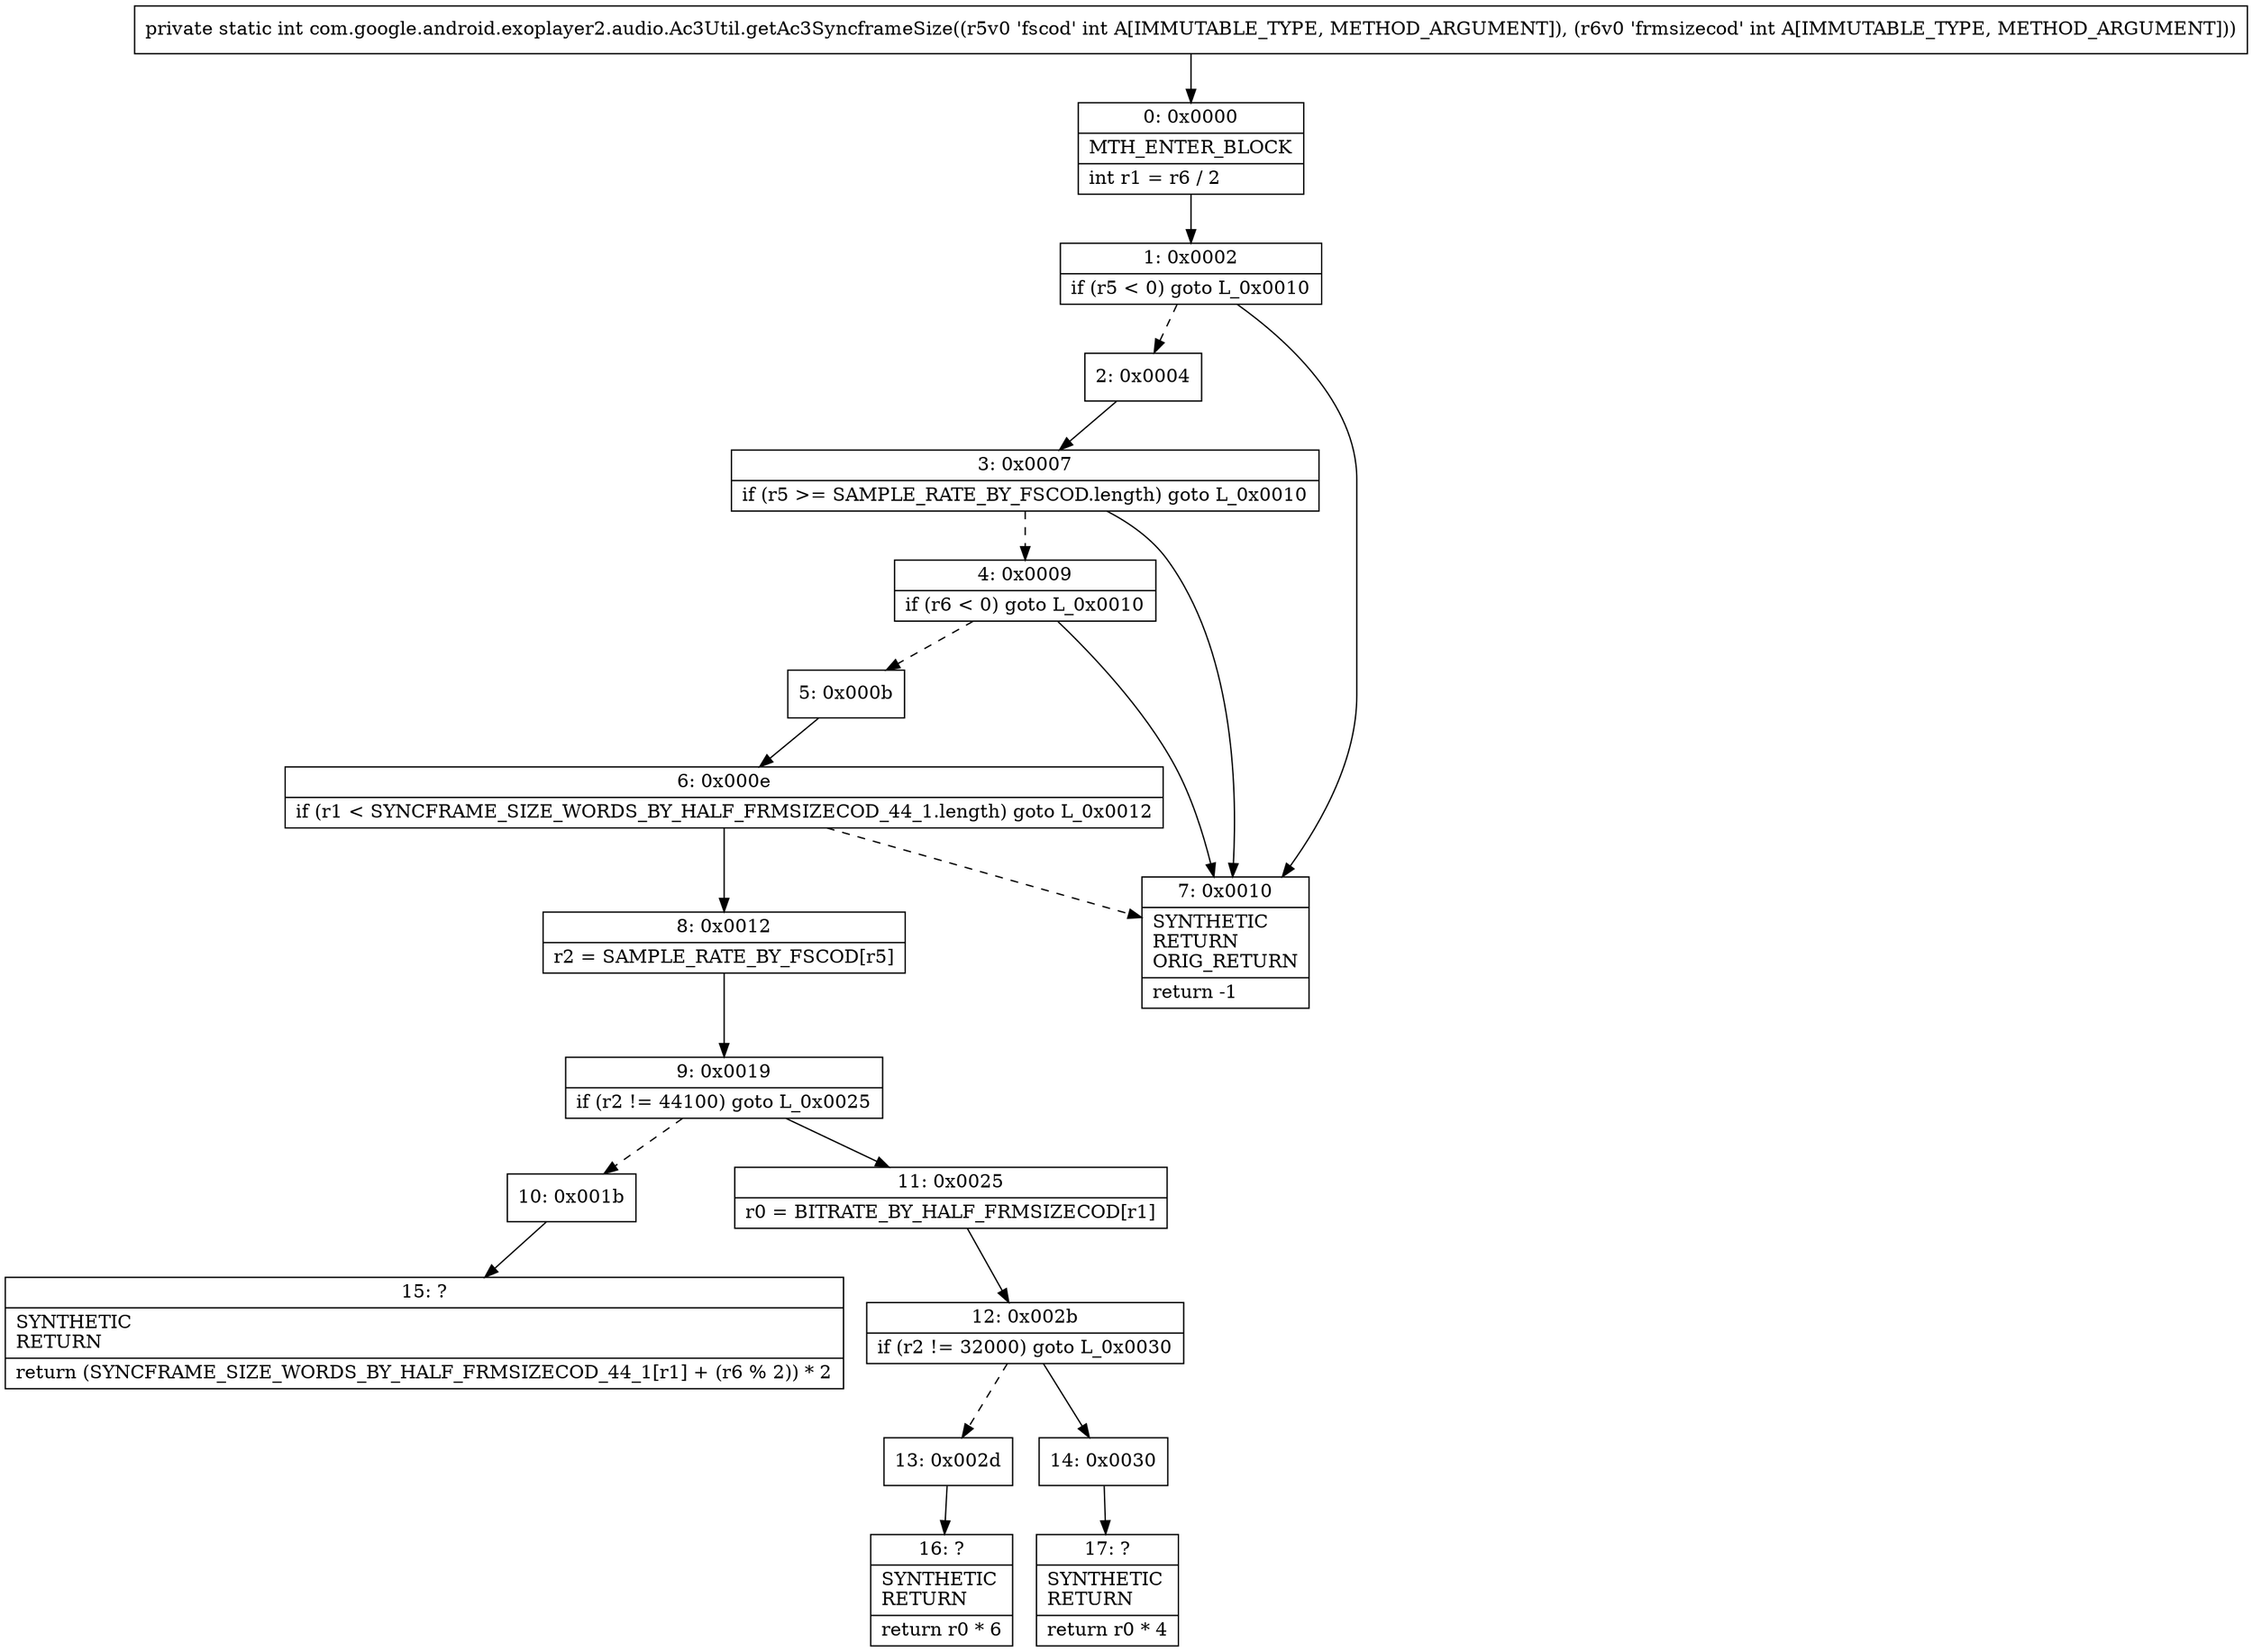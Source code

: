 digraph "CFG forcom.google.android.exoplayer2.audio.Ac3Util.getAc3SyncframeSize(II)I" {
Node_0 [shape=record,label="{0\:\ 0x0000|MTH_ENTER_BLOCK\l|int r1 = r6 \/ 2\l}"];
Node_1 [shape=record,label="{1\:\ 0x0002|if (r5 \< 0) goto L_0x0010\l}"];
Node_2 [shape=record,label="{2\:\ 0x0004}"];
Node_3 [shape=record,label="{3\:\ 0x0007|if (r5 \>= SAMPLE_RATE_BY_FSCOD.length) goto L_0x0010\l}"];
Node_4 [shape=record,label="{4\:\ 0x0009|if (r6 \< 0) goto L_0x0010\l}"];
Node_5 [shape=record,label="{5\:\ 0x000b}"];
Node_6 [shape=record,label="{6\:\ 0x000e|if (r1 \< SYNCFRAME_SIZE_WORDS_BY_HALF_FRMSIZECOD_44_1.length) goto L_0x0012\l}"];
Node_7 [shape=record,label="{7\:\ 0x0010|SYNTHETIC\lRETURN\lORIG_RETURN\l|return \-1\l}"];
Node_8 [shape=record,label="{8\:\ 0x0012|r2 = SAMPLE_RATE_BY_FSCOD[r5]\l}"];
Node_9 [shape=record,label="{9\:\ 0x0019|if (r2 != 44100) goto L_0x0025\l}"];
Node_10 [shape=record,label="{10\:\ 0x001b}"];
Node_11 [shape=record,label="{11\:\ 0x0025|r0 = BITRATE_BY_HALF_FRMSIZECOD[r1]\l}"];
Node_12 [shape=record,label="{12\:\ 0x002b|if (r2 != 32000) goto L_0x0030\l}"];
Node_13 [shape=record,label="{13\:\ 0x002d}"];
Node_14 [shape=record,label="{14\:\ 0x0030}"];
Node_15 [shape=record,label="{15\:\ ?|SYNTHETIC\lRETURN\l|return (SYNCFRAME_SIZE_WORDS_BY_HALF_FRMSIZECOD_44_1[r1] + (r6 % 2)) * 2\l}"];
Node_16 [shape=record,label="{16\:\ ?|SYNTHETIC\lRETURN\l|return r0 * 6\l}"];
Node_17 [shape=record,label="{17\:\ ?|SYNTHETIC\lRETURN\l|return r0 * 4\l}"];
MethodNode[shape=record,label="{private static int com.google.android.exoplayer2.audio.Ac3Util.getAc3SyncframeSize((r5v0 'fscod' int A[IMMUTABLE_TYPE, METHOD_ARGUMENT]), (r6v0 'frmsizecod' int A[IMMUTABLE_TYPE, METHOD_ARGUMENT])) }"];
MethodNode -> Node_0;
Node_0 -> Node_1;
Node_1 -> Node_2[style=dashed];
Node_1 -> Node_7;
Node_2 -> Node_3;
Node_3 -> Node_4[style=dashed];
Node_3 -> Node_7;
Node_4 -> Node_5[style=dashed];
Node_4 -> Node_7;
Node_5 -> Node_6;
Node_6 -> Node_7[style=dashed];
Node_6 -> Node_8;
Node_8 -> Node_9;
Node_9 -> Node_10[style=dashed];
Node_9 -> Node_11;
Node_10 -> Node_15;
Node_11 -> Node_12;
Node_12 -> Node_13[style=dashed];
Node_12 -> Node_14;
Node_13 -> Node_16;
Node_14 -> Node_17;
}

